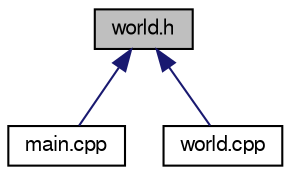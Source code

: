 digraph "world.h"
{
  edge [fontname="FreeSans",fontsize="10",labelfontname="FreeSans",labelfontsize="10"];
  node [fontname="FreeSans",fontsize="10",shape=record];
  Node1 [label="world.h",height=0.2,width=0.4,color="black", fillcolor="grey75", style="filled", fontcolor="black"];
  Node1 -> Node2 [dir="back",color="midnightblue",fontsize="10",style="solid",fontname="FreeSans"];
  Node2 [label="main.cpp",height=0.2,width=0.4,color="black", fillcolor="white", style="filled",URL="$main_8cpp.html",tooltip="Contains the main game loop, all the code for the SDl window, this is the main body of the program..."];
  Node1 -> Node3 [dir="back",color="midnightblue",fontsize="10",style="solid",fontname="FreeSans"];
  Node3 [label="world.cpp",height=0.2,width=0.4,color="black", fillcolor="white", style="filled",URL="$world_8cpp.html",tooltip="This class is the backbone of the program, it handles the SDL/GL window and rendering and the collisi..."];
}

